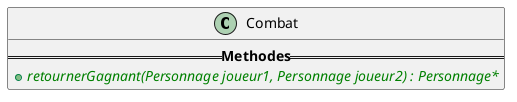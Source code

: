@startuml
class Combat{
    ==<b>Methodes</b>==
        +<color:green>{abstract}retournerGagnant(Personnage joueur1, Personnage joueur2) : Personnage*</color>
}
@enduml
'0673008d99a852ec6b266a6862355f0d  src/Combat.hpp
'8aca2bd8ea8f1a5e085645fc36367b4c  src/Combat.cpp
